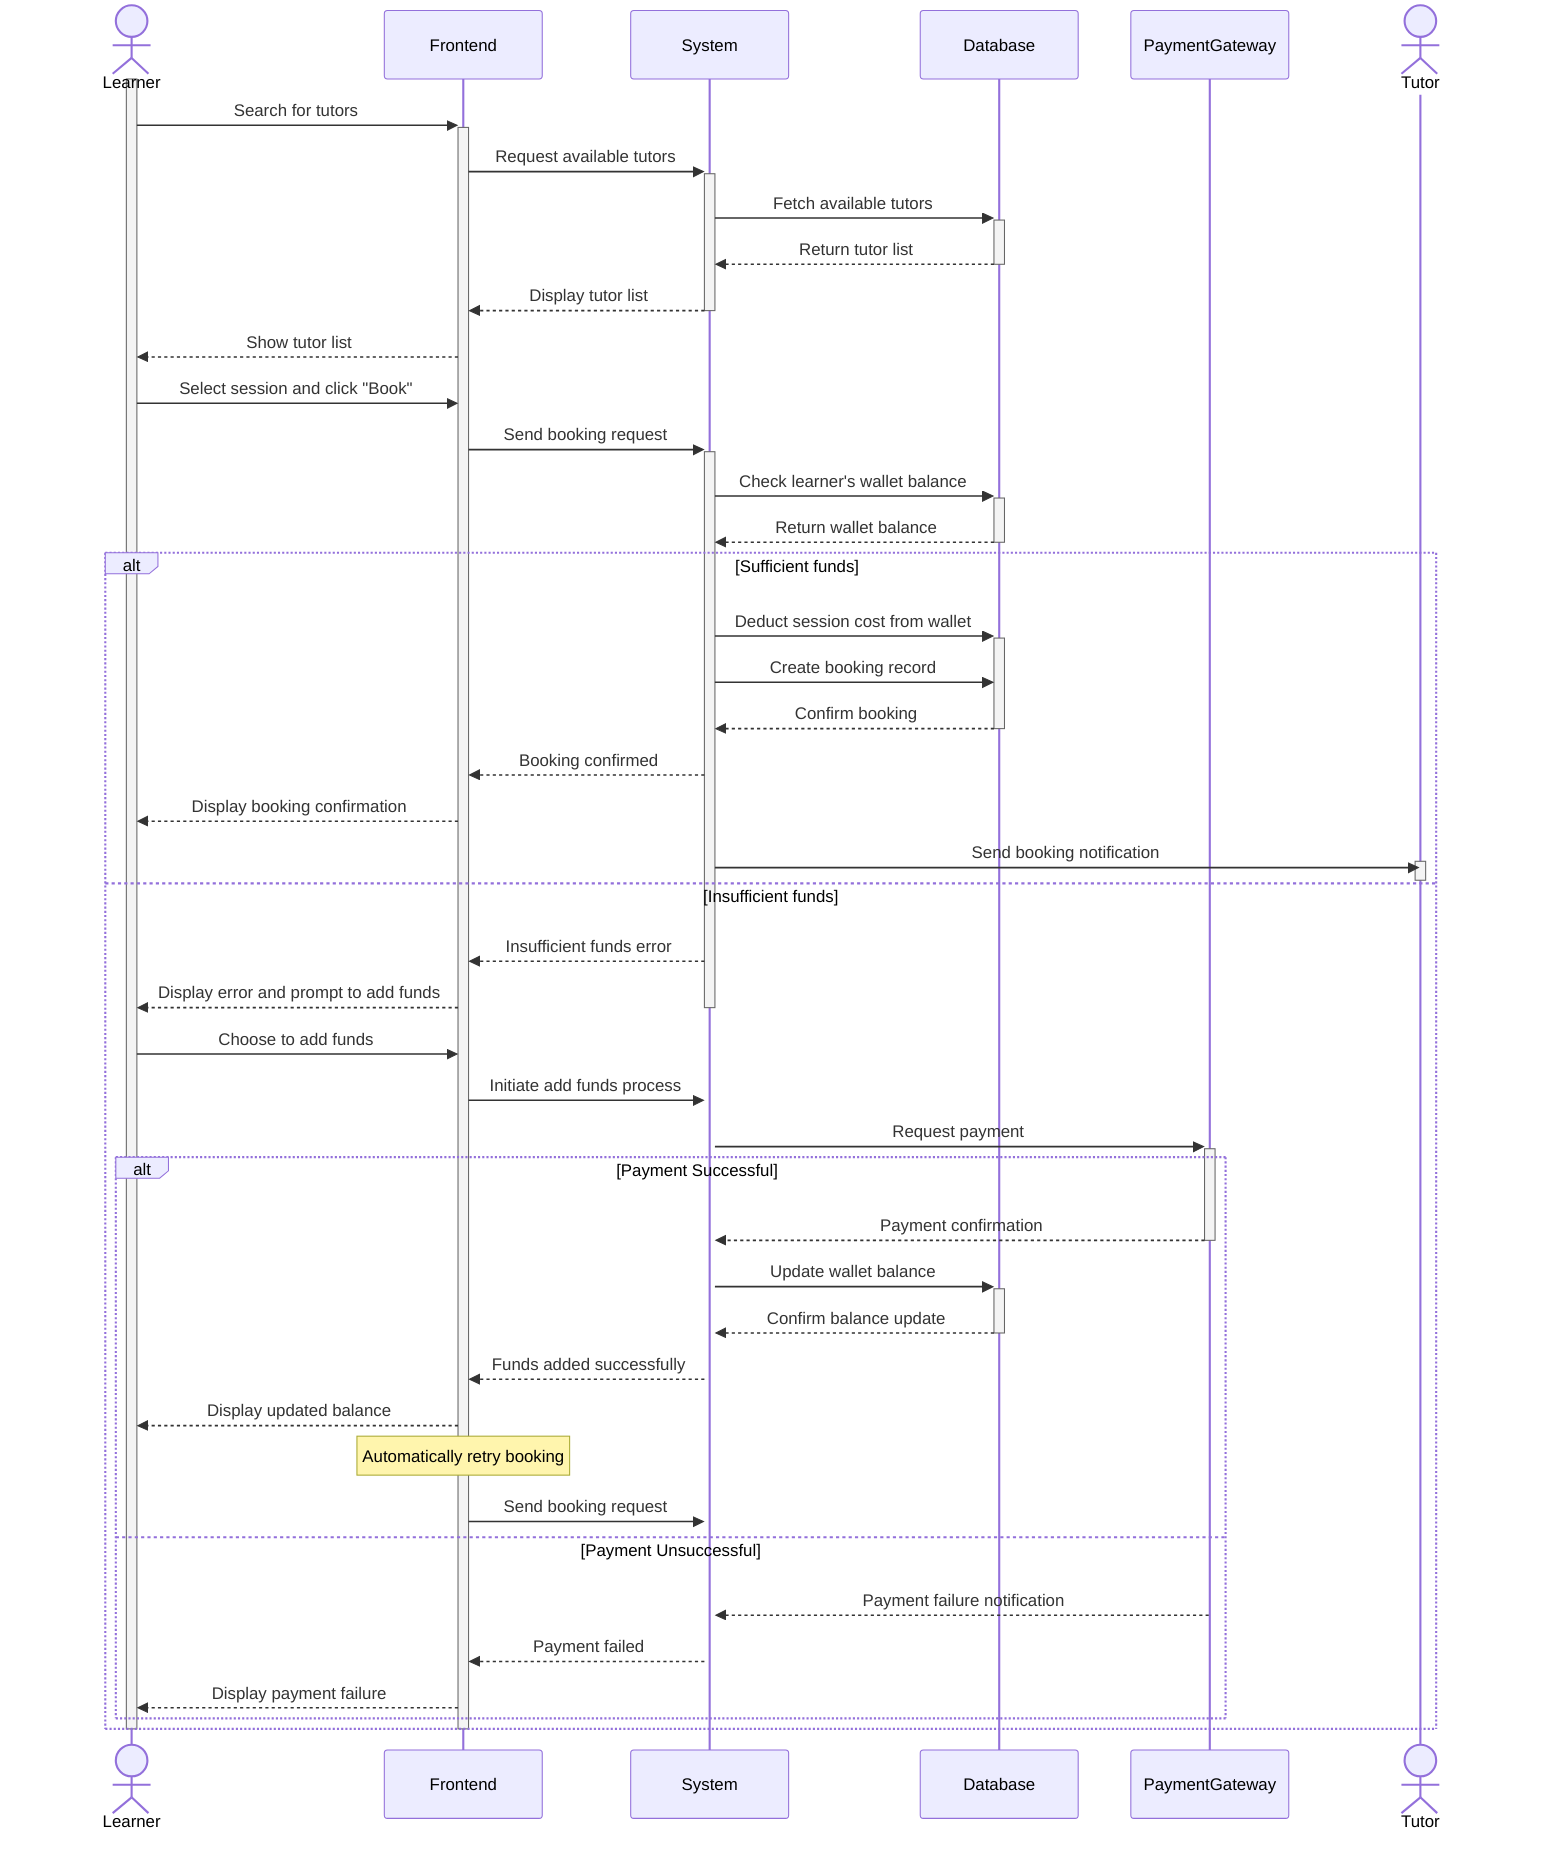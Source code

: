 sequenceDiagram
    actor Learner
    participant Frontend
    participant System
    participant Database
    participant PaymentGateway
    actor Tutor

    activate Learner
    Learner->>+Frontend: Search for tutors
    Frontend->>+System: Request available tutors
    System->>+Database: Fetch available tutors
    Database-->>-System: Return tutor list
    System-->>-Frontend: Display tutor list
    Frontend-->>Learner: Show tutor list
    Learner->>Frontend: Select session and click "Book"
    Frontend->>+System: Send booking request
    System->>+Database: Check learner's wallet balance
    Database-->>-System: Return wallet balance
    alt Sufficient funds
        System->>+Database: Deduct session cost from wallet
        System->>Database: Create booking record
        Database-->>-System: Confirm booking
        System-->>Frontend: Booking confirmed
        Frontend-->>Learner: Display booking confirmation
        System->>Tutor: Send booking notification
        activate Tutor
        deactivate Tutor
    else Insufficient funds
        System-->>Frontend: Insufficient funds error
        Frontend-->>Learner: Display error and prompt to add funds
        deactivate System
        Learner->>Frontend: Choose to add funds
        Frontend->>+System: Initiate add funds process
        System->>+PaymentGateway: Request payment
        alt Payment Successful
            PaymentGateway-->>-System: Payment confirmation
            System->>+Database: Update wallet balance
            Database-->>-System: Confirm balance update
            System-->>Frontend: Funds added successfully
            Frontend-->>Learner: Display updated balance
            Note over Frontend: Automatically retry booking
            Frontend->>System: Send booking request
        else Payment Unsuccessful
            PaymentGateway-->>System: Payment failure notification
            System-->>Frontend: Payment failed
            Frontend-->>Learner: Display payment failure
        end
    end
    deactivate Frontend
    deactivate Learner